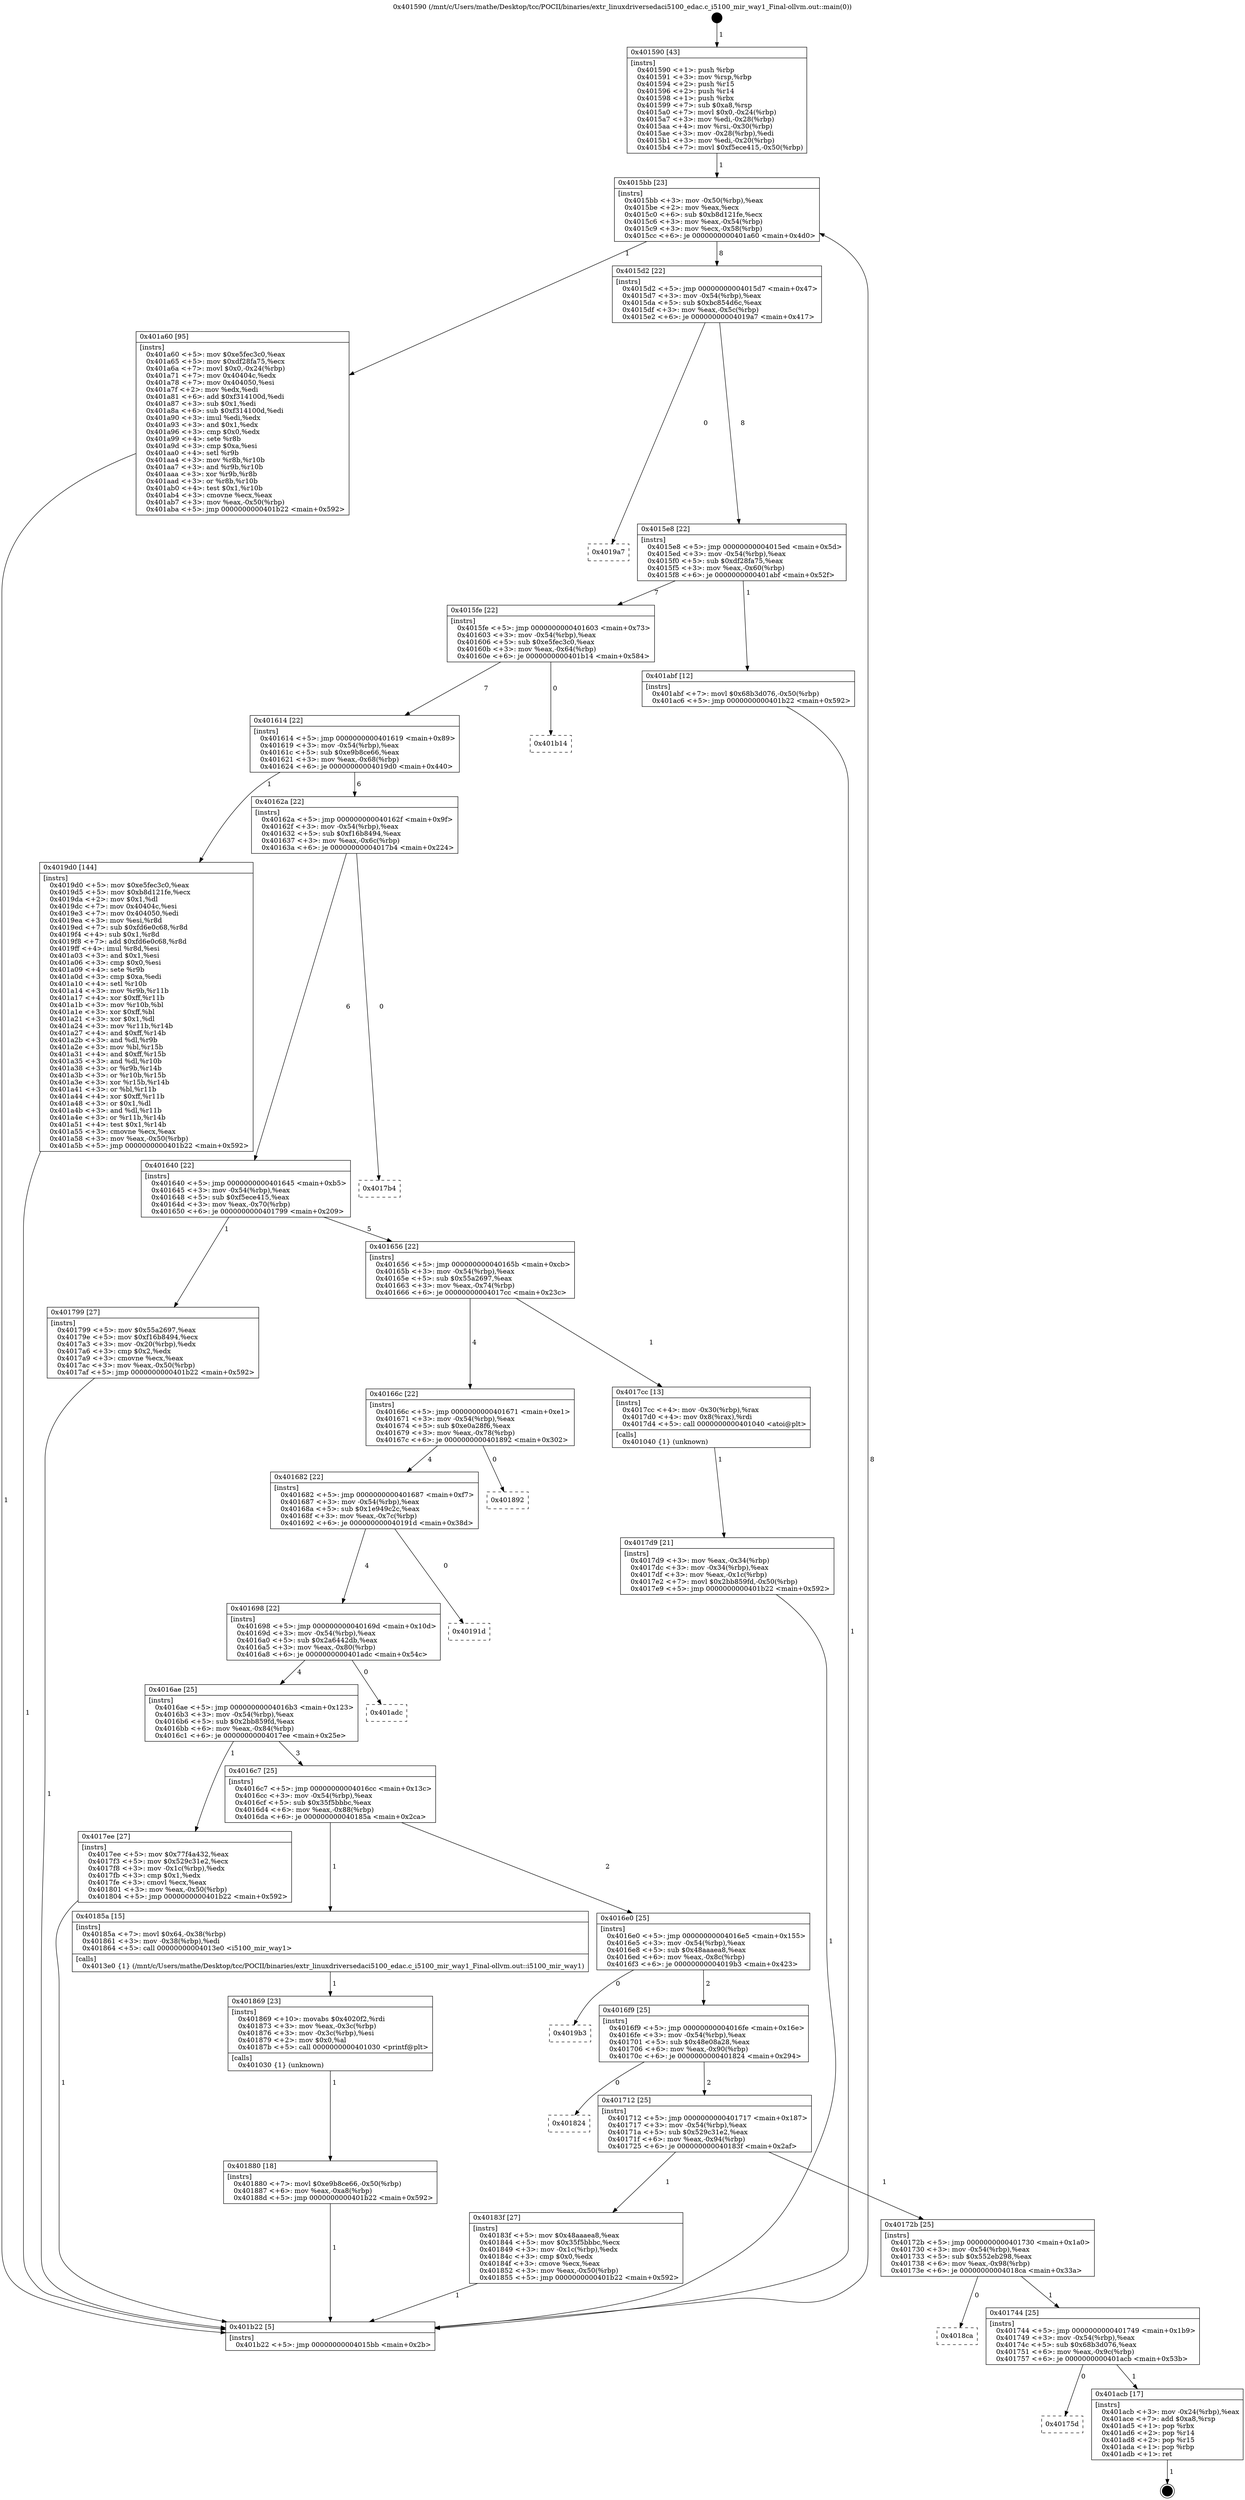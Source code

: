 digraph "0x401590" {
  label = "0x401590 (/mnt/c/Users/mathe/Desktop/tcc/POCII/binaries/extr_linuxdriversedaci5100_edac.c_i5100_mir_way1_Final-ollvm.out::main(0))"
  labelloc = "t"
  node[shape=record]

  Entry [label="",width=0.3,height=0.3,shape=circle,fillcolor=black,style=filled]
  "0x4015bb" [label="{
     0x4015bb [23]\l
     | [instrs]\l
     &nbsp;&nbsp;0x4015bb \<+3\>: mov -0x50(%rbp),%eax\l
     &nbsp;&nbsp;0x4015be \<+2\>: mov %eax,%ecx\l
     &nbsp;&nbsp;0x4015c0 \<+6\>: sub $0xb8d121fe,%ecx\l
     &nbsp;&nbsp;0x4015c6 \<+3\>: mov %eax,-0x54(%rbp)\l
     &nbsp;&nbsp;0x4015c9 \<+3\>: mov %ecx,-0x58(%rbp)\l
     &nbsp;&nbsp;0x4015cc \<+6\>: je 0000000000401a60 \<main+0x4d0\>\l
  }"]
  "0x401a60" [label="{
     0x401a60 [95]\l
     | [instrs]\l
     &nbsp;&nbsp;0x401a60 \<+5\>: mov $0xe5fec3c0,%eax\l
     &nbsp;&nbsp;0x401a65 \<+5\>: mov $0xdf28fa75,%ecx\l
     &nbsp;&nbsp;0x401a6a \<+7\>: movl $0x0,-0x24(%rbp)\l
     &nbsp;&nbsp;0x401a71 \<+7\>: mov 0x40404c,%edx\l
     &nbsp;&nbsp;0x401a78 \<+7\>: mov 0x404050,%esi\l
     &nbsp;&nbsp;0x401a7f \<+2\>: mov %edx,%edi\l
     &nbsp;&nbsp;0x401a81 \<+6\>: add $0xf314100d,%edi\l
     &nbsp;&nbsp;0x401a87 \<+3\>: sub $0x1,%edi\l
     &nbsp;&nbsp;0x401a8a \<+6\>: sub $0xf314100d,%edi\l
     &nbsp;&nbsp;0x401a90 \<+3\>: imul %edi,%edx\l
     &nbsp;&nbsp;0x401a93 \<+3\>: and $0x1,%edx\l
     &nbsp;&nbsp;0x401a96 \<+3\>: cmp $0x0,%edx\l
     &nbsp;&nbsp;0x401a99 \<+4\>: sete %r8b\l
     &nbsp;&nbsp;0x401a9d \<+3\>: cmp $0xa,%esi\l
     &nbsp;&nbsp;0x401aa0 \<+4\>: setl %r9b\l
     &nbsp;&nbsp;0x401aa4 \<+3\>: mov %r8b,%r10b\l
     &nbsp;&nbsp;0x401aa7 \<+3\>: and %r9b,%r10b\l
     &nbsp;&nbsp;0x401aaa \<+3\>: xor %r9b,%r8b\l
     &nbsp;&nbsp;0x401aad \<+3\>: or %r8b,%r10b\l
     &nbsp;&nbsp;0x401ab0 \<+4\>: test $0x1,%r10b\l
     &nbsp;&nbsp;0x401ab4 \<+3\>: cmovne %ecx,%eax\l
     &nbsp;&nbsp;0x401ab7 \<+3\>: mov %eax,-0x50(%rbp)\l
     &nbsp;&nbsp;0x401aba \<+5\>: jmp 0000000000401b22 \<main+0x592\>\l
  }"]
  "0x4015d2" [label="{
     0x4015d2 [22]\l
     | [instrs]\l
     &nbsp;&nbsp;0x4015d2 \<+5\>: jmp 00000000004015d7 \<main+0x47\>\l
     &nbsp;&nbsp;0x4015d7 \<+3\>: mov -0x54(%rbp),%eax\l
     &nbsp;&nbsp;0x4015da \<+5\>: sub $0xbc854d6c,%eax\l
     &nbsp;&nbsp;0x4015df \<+3\>: mov %eax,-0x5c(%rbp)\l
     &nbsp;&nbsp;0x4015e2 \<+6\>: je 00000000004019a7 \<main+0x417\>\l
  }"]
  Exit [label="",width=0.3,height=0.3,shape=circle,fillcolor=black,style=filled,peripheries=2]
  "0x4019a7" [label="{
     0x4019a7\l
  }", style=dashed]
  "0x4015e8" [label="{
     0x4015e8 [22]\l
     | [instrs]\l
     &nbsp;&nbsp;0x4015e8 \<+5\>: jmp 00000000004015ed \<main+0x5d\>\l
     &nbsp;&nbsp;0x4015ed \<+3\>: mov -0x54(%rbp),%eax\l
     &nbsp;&nbsp;0x4015f0 \<+5\>: sub $0xdf28fa75,%eax\l
     &nbsp;&nbsp;0x4015f5 \<+3\>: mov %eax,-0x60(%rbp)\l
     &nbsp;&nbsp;0x4015f8 \<+6\>: je 0000000000401abf \<main+0x52f\>\l
  }"]
  "0x40175d" [label="{
     0x40175d\l
  }", style=dashed]
  "0x401abf" [label="{
     0x401abf [12]\l
     | [instrs]\l
     &nbsp;&nbsp;0x401abf \<+7\>: movl $0x68b3d076,-0x50(%rbp)\l
     &nbsp;&nbsp;0x401ac6 \<+5\>: jmp 0000000000401b22 \<main+0x592\>\l
  }"]
  "0x4015fe" [label="{
     0x4015fe [22]\l
     | [instrs]\l
     &nbsp;&nbsp;0x4015fe \<+5\>: jmp 0000000000401603 \<main+0x73\>\l
     &nbsp;&nbsp;0x401603 \<+3\>: mov -0x54(%rbp),%eax\l
     &nbsp;&nbsp;0x401606 \<+5\>: sub $0xe5fec3c0,%eax\l
     &nbsp;&nbsp;0x40160b \<+3\>: mov %eax,-0x64(%rbp)\l
     &nbsp;&nbsp;0x40160e \<+6\>: je 0000000000401b14 \<main+0x584\>\l
  }"]
  "0x401acb" [label="{
     0x401acb [17]\l
     | [instrs]\l
     &nbsp;&nbsp;0x401acb \<+3\>: mov -0x24(%rbp),%eax\l
     &nbsp;&nbsp;0x401ace \<+7\>: add $0xa8,%rsp\l
     &nbsp;&nbsp;0x401ad5 \<+1\>: pop %rbx\l
     &nbsp;&nbsp;0x401ad6 \<+2\>: pop %r14\l
     &nbsp;&nbsp;0x401ad8 \<+2\>: pop %r15\l
     &nbsp;&nbsp;0x401ada \<+1\>: pop %rbp\l
     &nbsp;&nbsp;0x401adb \<+1\>: ret\l
  }"]
  "0x401b14" [label="{
     0x401b14\l
  }", style=dashed]
  "0x401614" [label="{
     0x401614 [22]\l
     | [instrs]\l
     &nbsp;&nbsp;0x401614 \<+5\>: jmp 0000000000401619 \<main+0x89\>\l
     &nbsp;&nbsp;0x401619 \<+3\>: mov -0x54(%rbp),%eax\l
     &nbsp;&nbsp;0x40161c \<+5\>: sub $0xe9b8ce66,%eax\l
     &nbsp;&nbsp;0x401621 \<+3\>: mov %eax,-0x68(%rbp)\l
     &nbsp;&nbsp;0x401624 \<+6\>: je 00000000004019d0 \<main+0x440\>\l
  }"]
  "0x401744" [label="{
     0x401744 [25]\l
     | [instrs]\l
     &nbsp;&nbsp;0x401744 \<+5\>: jmp 0000000000401749 \<main+0x1b9\>\l
     &nbsp;&nbsp;0x401749 \<+3\>: mov -0x54(%rbp),%eax\l
     &nbsp;&nbsp;0x40174c \<+5\>: sub $0x68b3d076,%eax\l
     &nbsp;&nbsp;0x401751 \<+6\>: mov %eax,-0x9c(%rbp)\l
     &nbsp;&nbsp;0x401757 \<+6\>: je 0000000000401acb \<main+0x53b\>\l
  }"]
  "0x4019d0" [label="{
     0x4019d0 [144]\l
     | [instrs]\l
     &nbsp;&nbsp;0x4019d0 \<+5\>: mov $0xe5fec3c0,%eax\l
     &nbsp;&nbsp;0x4019d5 \<+5\>: mov $0xb8d121fe,%ecx\l
     &nbsp;&nbsp;0x4019da \<+2\>: mov $0x1,%dl\l
     &nbsp;&nbsp;0x4019dc \<+7\>: mov 0x40404c,%esi\l
     &nbsp;&nbsp;0x4019e3 \<+7\>: mov 0x404050,%edi\l
     &nbsp;&nbsp;0x4019ea \<+3\>: mov %esi,%r8d\l
     &nbsp;&nbsp;0x4019ed \<+7\>: sub $0xfd6e0c68,%r8d\l
     &nbsp;&nbsp;0x4019f4 \<+4\>: sub $0x1,%r8d\l
     &nbsp;&nbsp;0x4019f8 \<+7\>: add $0xfd6e0c68,%r8d\l
     &nbsp;&nbsp;0x4019ff \<+4\>: imul %r8d,%esi\l
     &nbsp;&nbsp;0x401a03 \<+3\>: and $0x1,%esi\l
     &nbsp;&nbsp;0x401a06 \<+3\>: cmp $0x0,%esi\l
     &nbsp;&nbsp;0x401a09 \<+4\>: sete %r9b\l
     &nbsp;&nbsp;0x401a0d \<+3\>: cmp $0xa,%edi\l
     &nbsp;&nbsp;0x401a10 \<+4\>: setl %r10b\l
     &nbsp;&nbsp;0x401a14 \<+3\>: mov %r9b,%r11b\l
     &nbsp;&nbsp;0x401a17 \<+4\>: xor $0xff,%r11b\l
     &nbsp;&nbsp;0x401a1b \<+3\>: mov %r10b,%bl\l
     &nbsp;&nbsp;0x401a1e \<+3\>: xor $0xff,%bl\l
     &nbsp;&nbsp;0x401a21 \<+3\>: xor $0x1,%dl\l
     &nbsp;&nbsp;0x401a24 \<+3\>: mov %r11b,%r14b\l
     &nbsp;&nbsp;0x401a27 \<+4\>: and $0xff,%r14b\l
     &nbsp;&nbsp;0x401a2b \<+3\>: and %dl,%r9b\l
     &nbsp;&nbsp;0x401a2e \<+3\>: mov %bl,%r15b\l
     &nbsp;&nbsp;0x401a31 \<+4\>: and $0xff,%r15b\l
     &nbsp;&nbsp;0x401a35 \<+3\>: and %dl,%r10b\l
     &nbsp;&nbsp;0x401a38 \<+3\>: or %r9b,%r14b\l
     &nbsp;&nbsp;0x401a3b \<+3\>: or %r10b,%r15b\l
     &nbsp;&nbsp;0x401a3e \<+3\>: xor %r15b,%r14b\l
     &nbsp;&nbsp;0x401a41 \<+3\>: or %bl,%r11b\l
     &nbsp;&nbsp;0x401a44 \<+4\>: xor $0xff,%r11b\l
     &nbsp;&nbsp;0x401a48 \<+3\>: or $0x1,%dl\l
     &nbsp;&nbsp;0x401a4b \<+3\>: and %dl,%r11b\l
     &nbsp;&nbsp;0x401a4e \<+3\>: or %r11b,%r14b\l
     &nbsp;&nbsp;0x401a51 \<+4\>: test $0x1,%r14b\l
     &nbsp;&nbsp;0x401a55 \<+3\>: cmovne %ecx,%eax\l
     &nbsp;&nbsp;0x401a58 \<+3\>: mov %eax,-0x50(%rbp)\l
     &nbsp;&nbsp;0x401a5b \<+5\>: jmp 0000000000401b22 \<main+0x592\>\l
  }"]
  "0x40162a" [label="{
     0x40162a [22]\l
     | [instrs]\l
     &nbsp;&nbsp;0x40162a \<+5\>: jmp 000000000040162f \<main+0x9f\>\l
     &nbsp;&nbsp;0x40162f \<+3\>: mov -0x54(%rbp),%eax\l
     &nbsp;&nbsp;0x401632 \<+5\>: sub $0xf16b8494,%eax\l
     &nbsp;&nbsp;0x401637 \<+3\>: mov %eax,-0x6c(%rbp)\l
     &nbsp;&nbsp;0x40163a \<+6\>: je 00000000004017b4 \<main+0x224\>\l
  }"]
  "0x4018ca" [label="{
     0x4018ca\l
  }", style=dashed]
  "0x4017b4" [label="{
     0x4017b4\l
  }", style=dashed]
  "0x401640" [label="{
     0x401640 [22]\l
     | [instrs]\l
     &nbsp;&nbsp;0x401640 \<+5\>: jmp 0000000000401645 \<main+0xb5\>\l
     &nbsp;&nbsp;0x401645 \<+3\>: mov -0x54(%rbp),%eax\l
     &nbsp;&nbsp;0x401648 \<+5\>: sub $0xf5ece415,%eax\l
     &nbsp;&nbsp;0x40164d \<+3\>: mov %eax,-0x70(%rbp)\l
     &nbsp;&nbsp;0x401650 \<+6\>: je 0000000000401799 \<main+0x209\>\l
  }"]
  "0x401880" [label="{
     0x401880 [18]\l
     | [instrs]\l
     &nbsp;&nbsp;0x401880 \<+7\>: movl $0xe9b8ce66,-0x50(%rbp)\l
     &nbsp;&nbsp;0x401887 \<+6\>: mov %eax,-0xa8(%rbp)\l
     &nbsp;&nbsp;0x40188d \<+5\>: jmp 0000000000401b22 \<main+0x592\>\l
  }"]
  "0x401799" [label="{
     0x401799 [27]\l
     | [instrs]\l
     &nbsp;&nbsp;0x401799 \<+5\>: mov $0x55a2697,%eax\l
     &nbsp;&nbsp;0x40179e \<+5\>: mov $0xf16b8494,%ecx\l
     &nbsp;&nbsp;0x4017a3 \<+3\>: mov -0x20(%rbp),%edx\l
     &nbsp;&nbsp;0x4017a6 \<+3\>: cmp $0x2,%edx\l
     &nbsp;&nbsp;0x4017a9 \<+3\>: cmovne %ecx,%eax\l
     &nbsp;&nbsp;0x4017ac \<+3\>: mov %eax,-0x50(%rbp)\l
     &nbsp;&nbsp;0x4017af \<+5\>: jmp 0000000000401b22 \<main+0x592\>\l
  }"]
  "0x401656" [label="{
     0x401656 [22]\l
     | [instrs]\l
     &nbsp;&nbsp;0x401656 \<+5\>: jmp 000000000040165b \<main+0xcb\>\l
     &nbsp;&nbsp;0x40165b \<+3\>: mov -0x54(%rbp),%eax\l
     &nbsp;&nbsp;0x40165e \<+5\>: sub $0x55a2697,%eax\l
     &nbsp;&nbsp;0x401663 \<+3\>: mov %eax,-0x74(%rbp)\l
     &nbsp;&nbsp;0x401666 \<+6\>: je 00000000004017cc \<main+0x23c\>\l
  }"]
  "0x401b22" [label="{
     0x401b22 [5]\l
     | [instrs]\l
     &nbsp;&nbsp;0x401b22 \<+5\>: jmp 00000000004015bb \<main+0x2b\>\l
  }"]
  "0x401590" [label="{
     0x401590 [43]\l
     | [instrs]\l
     &nbsp;&nbsp;0x401590 \<+1\>: push %rbp\l
     &nbsp;&nbsp;0x401591 \<+3\>: mov %rsp,%rbp\l
     &nbsp;&nbsp;0x401594 \<+2\>: push %r15\l
     &nbsp;&nbsp;0x401596 \<+2\>: push %r14\l
     &nbsp;&nbsp;0x401598 \<+1\>: push %rbx\l
     &nbsp;&nbsp;0x401599 \<+7\>: sub $0xa8,%rsp\l
     &nbsp;&nbsp;0x4015a0 \<+7\>: movl $0x0,-0x24(%rbp)\l
     &nbsp;&nbsp;0x4015a7 \<+3\>: mov %edi,-0x28(%rbp)\l
     &nbsp;&nbsp;0x4015aa \<+4\>: mov %rsi,-0x30(%rbp)\l
     &nbsp;&nbsp;0x4015ae \<+3\>: mov -0x28(%rbp),%edi\l
     &nbsp;&nbsp;0x4015b1 \<+3\>: mov %edi,-0x20(%rbp)\l
     &nbsp;&nbsp;0x4015b4 \<+7\>: movl $0xf5ece415,-0x50(%rbp)\l
  }"]
  "0x401869" [label="{
     0x401869 [23]\l
     | [instrs]\l
     &nbsp;&nbsp;0x401869 \<+10\>: movabs $0x4020f2,%rdi\l
     &nbsp;&nbsp;0x401873 \<+3\>: mov %eax,-0x3c(%rbp)\l
     &nbsp;&nbsp;0x401876 \<+3\>: mov -0x3c(%rbp),%esi\l
     &nbsp;&nbsp;0x401879 \<+2\>: mov $0x0,%al\l
     &nbsp;&nbsp;0x40187b \<+5\>: call 0000000000401030 \<printf@plt\>\l
     | [calls]\l
     &nbsp;&nbsp;0x401030 \{1\} (unknown)\l
  }"]
  "0x4017cc" [label="{
     0x4017cc [13]\l
     | [instrs]\l
     &nbsp;&nbsp;0x4017cc \<+4\>: mov -0x30(%rbp),%rax\l
     &nbsp;&nbsp;0x4017d0 \<+4\>: mov 0x8(%rax),%rdi\l
     &nbsp;&nbsp;0x4017d4 \<+5\>: call 0000000000401040 \<atoi@plt\>\l
     | [calls]\l
     &nbsp;&nbsp;0x401040 \{1\} (unknown)\l
  }"]
  "0x40166c" [label="{
     0x40166c [22]\l
     | [instrs]\l
     &nbsp;&nbsp;0x40166c \<+5\>: jmp 0000000000401671 \<main+0xe1\>\l
     &nbsp;&nbsp;0x401671 \<+3\>: mov -0x54(%rbp),%eax\l
     &nbsp;&nbsp;0x401674 \<+5\>: sub $0xe0a28f6,%eax\l
     &nbsp;&nbsp;0x401679 \<+3\>: mov %eax,-0x78(%rbp)\l
     &nbsp;&nbsp;0x40167c \<+6\>: je 0000000000401892 \<main+0x302\>\l
  }"]
  "0x4017d9" [label="{
     0x4017d9 [21]\l
     | [instrs]\l
     &nbsp;&nbsp;0x4017d9 \<+3\>: mov %eax,-0x34(%rbp)\l
     &nbsp;&nbsp;0x4017dc \<+3\>: mov -0x34(%rbp),%eax\l
     &nbsp;&nbsp;0x4017df \<+3\>: mov %eax,-0x1c(%rbp)\l
     &nbsp;&nbsp;0x4017e2 \<+7\>: movl $0x2bb859fd,-0x50(%rbp)\l
     &nbsp;&nbsp;0x4017e9 \<+5\>: jmp 0000000000401b22 \<main+0x592\>\l
  }"]
  "0x40172b" [label="{
     0x40172b [25]\l
     | [instrs]\l
     &nbsp;&nbsp;0x40172b \<+5\>: jmp 0000000000401730 \<main+0x1a0\>\l
     &nbsp;&nbsp;0x401730 \<+3\>: mov -0x54(%rbp),%eax\l
     &nbsp;&nbsp;0x401733 \<+5\>: sub $0x552eb298,%eax\l
     &nbsp;&nbsp;0x401738 \<+6\>: mov %eax,-0x98(%rbp)\l
     &nbsp;&nbsp;0x40173e \<+6\>: je 00000000004018ca \<main+0x33a\>\l
  }"]
  "0x401892" [label="{
     0x401892\l
  }", style=dashed]
  "0x401682" [label="{
     0x401682 [22]\l
     | [instrs]\l
     &nbsp;&nbsp;0x401682 \<+5\>: jmp 0000000000401687 \<main+0xf7\>\l
     &nbsp;&nbsp;0x401687 \<+3\>: mov -0x54(%rbp),%eax\l
     &nbsp;&nbsp;0x40168a \<+5\>: sub $0x1e949c2c,%eax\l
     &nbsp;&nbsp;0x40168f \<+3\>: mov %eax,-0x7c(%rbp)\l
     &nbsp;&nbsp;0x401692 \<+6\>: je 000000000040191d \<main+0x38d\>\l
  }"]
  "0x40183f" [label="{
     0x40183f [27]\l
     | [instrs]\l
     &nbsp;&nbsp;0x40183f \<+5\>: mov $0x48aaaea8,%eax\l
     &nbsp;&nbsp;0x401844 \<+5\>: mov $0x35f5bbbc,%ecx\l
     &nbsp;&nbsp;0x401849 \<+3\>: mov -0x1c(%rbp),%edx\l
     &nbsp;&nbsp;0x40184c \<+3\>: cmp $0x0,%edx\l
     &nbsp;&nbsp;0x40184f \<+3\>: cmove %ecx,%eax\l
     &nbsp;&nbsp;0x401852 \<+3\>: mov %eax,-0x50(%rbp)\l
     &nbsp;&nbsp;0x401855 \<+5\>: jmp 0000000000401b22 \<main+0x592\>\l
  }"]
  "0x40191d" [label="{
     0x40191d\l
  }", style=dashed]
  "0x401698" [label="{
     0x401698 [22]\l
     | [instrs]\l
     &nbsp;&nbsp;0x401698 \<+5\>: jmp 000000000040169d \<main+0x10d\>\l
     &nbsp;&nbsp;0x40169d \<+3\>: mov -0x54(%rbp),%eax\l
     &nbsp;&nbsp;0x4016a0 \<+5\>: sub $0x2a6442db,%eax\l
     &nbsp;&nbsp;0x4016a5 \<+3\>: mov %eax,-0x80(%rbp)\l
     &nbsp;&nbsp;0x4016a8 \<+6\>: je 0000000000401adc \<main+0x54c\>\l
  }"]
  "0x401712" [label="{
     0x401712 [25]\l
     | [instrs]\l
     &nbsp;&nbsp;0x401712 \<+5\>: jmp 0000000000401717 \<main+0x187\>\l
     &nbsp;&nbsp;0x401717 \<+3\>: mov -0x54(%rbp),%eax\l
     &nbsp;&nbsp;0x40171a \<+5\>: sub $0x529c31e2,%eax\l
     &nbsp;&nbsp;0x40171f \<+6\>: mov %eax,-0x94(%rbp)\l
     &nbsp;&nbsp;0x401725 \<+6\>: je 000000000040183f \<main+0x2af\>\l
  }"]
  "0x401adc" [label="{
     0x401adc\l
  }", style=dashed]
  "0x4016ae" [label="{
     0x4016ae [25]\l
     | [instrs]\l
     &nbsp;&nbsp;0x4016ae \<+5\>: jmp 00000000004016b3 \<main+0x123\>\l
     &nbsp;&nbsp;0x4016b3 \<+3\>: mov -0x54(%rbp),%eax\l
     &nbsp;&nbsp;0x4016b6 \<+5\>: sub $0x2bb859fd,%eax\l
     &nbsp;&nbsp;0x4016bb \<+6\>: mov %eax,-0x84(%rbp)\l
     &nbsp;&nbsp;0x4016c1 \<+6\>: je 00000000004017ee \<main+0x25e\>\l
  }"]
  "0x401824" [label="{
     0x401824\l
  }", style=dashed]
  "0x4017ee" [label="{
     0x4017ee [27]\l
     | [instrs]\l
     &nbsp;&nbsp;0x4017ee \<+5\>: mov $0x77f4a432,%eax\l
     &nbsp;&nbsp;0x4017f3 \<+5\>: mov $0x529c31e2,%ecx\l
     &nbsp;&nbsp;0x4017f8 \<+3\>: mov -0x1c(%rbp),%edx\l
     &nbsp;&nbsp;0x4017fb \<+3\>: cmp $0x1,%edx\l
     &nbsp;&nbsp;0x4017fe \<+3\>: cmovl %ecx,%eax\l
     &nbsp;&nbsp;0x401801 \<+3\>: mov %eax,-0x50(%rbp)\l
     &nbsp;&nbsp;0x401804 \<+5\>: jmp 0000000000401b22 \<main+0x592\>\l
  }"]
  "0x4016c7" [label="{
     0x4016c7 [25]\l
     | [instrs]\l
     &nbsp;&nbsp;0x4016c7 \<+5\>: jmp 00000000004016cc \<main+0x13c\>\l
     &nbsp;&nbsp;0x4016cc \<+3\>: mov -0x54(%rbp),%eax\l
     &nbsp;&nbsp;0x4016cf \<+5\>: sub $0x35f5bbbc,%eax\l
     &nbsp;&nbsp;0x4016d4 \<+6\>: mov %eax,-0x88(%rbp)\l
     &nbsp;&nbsp;0x4016da \<+6\>: je 000000000040185a \<main+0x2ca\>\l
  }"]
  "0x4016f9" [label="{
     0x4016f9 [25]\l
     | [instrs]\l
     &nbsp;&nbsp;0x4016f9 \<+5\>: jmp 00000000004016fe \<main+0x16e\>\l
     &nbsp;&nbsp;0x4016fe \<+3\>: mov -0x54(%rbp),%eax\l
     &nbsp;&nbsp;0x401701 \<+5\>: sub $0x48e08a28,%eax\l
     &nbsp;&nbsp;0x401706 \<+6\>: mov %eax,-0x90(%rbp)\l
     &nbsp;&nbsp;0x40170c \<+6\>: je 0000000000401824 \<main+0x294\>\l
  }"]
  "0x40185a" [label="{
     0x40185a [15]\l
     | [instrs]\l
     &nbsp;&nbsp;0x40185a \<+7\>: movl $0x64,-0x38(%rbp)\l
     &nbsp;&nbsp;0x401861 \<+3\>: mov -0x38(%rbp),%edi\l
     &nbsp;&nbsp;0x401864 \<+5\>: call 00000000004013e0 \<i5100_mir_way1\>\l
     | [calls]\l
     &nbsp;&nbsp;0x4013e0 \{1\} (/mnt/c/Users/mathe/Desktop/tcc/POCII/binaries/extr_linuxdriversedaci5100_edac.c_i5100_mir_way1_Final-ollvm.out::i5100_mir_way1)\l
  }"]
  "0x4016e0" [label="{
     0x4016e0 [25]\l
     | [instrs]\l
     &nbsp;&nbsp;0x4016e0 \<+5\>: jmp 00000000004016e5 \<main+0x155\>\l
     &nbsp;&nbsp;0x4016e5 \<+3\>: mov -0x54(%rbp),%eax\l
     &nbsp;&nbsp;0x4016e8 \<+5\>: sub $0x48aaaea8,%eax\l
     &nbsp;&nbsp;0x4016ed \<+6\>: mov %eax,-0x8c(%rbp)\l
     &nbsp;&nbsp;0x4016f3 \<+6\>: je 00000000004019b3 \<main+0x423\>\l
  }"]
  "0x4019b3" [label="{
     0x4019b3\l
  }", style=dashed]
  Entry -> "0x401590" [label=" 1"]
  "0x4015bb" -> "0x401a60" [label=" 1"]
  "0x4015bb" -> "0x4015d2" [label=" 8"]
  "0x401acb" -> Exit [label=" 1"]
  "0x4015d2" -> "0x4019a7" [label=" 0"]
  "0x4015d2" -> "0x4015e8" [label=" 8"]
  "0x401744" -> "0x40175d" [label=" 0"]
  "0x4015e8" -> "0x401abf" [label=" 1"]
  "0x4015e8" -> "0x4015fe" [label=" 7"]
  "0x401744" -> "0x401acb" [label=" 1"]
  "0x4015fe" -> "0x401b14" [label=" 0"]
  "0x4015fe" -> "0x401614" [label=" 7"]
  "0x40172b" -> "0x401744" [label=" 1"]
  "0x401614" -> "0x4019d0" [label=" 1"]
  "0x401614" -> "0x40162a" [label=" 6"]
  "0x40172b" -> "0x4018ca" [label=" 0"]
  "0x40162a" -> "0x4017b4" [label=" 0"]
  "0x40162a" -> "0x401640" [label=" 6"]
  "0x401abf" -> "0x401b22" [label=" 1"]
  "0x401640" -> "0x401799" [label=" 1"]
  "0x401640" -> "0x401656" [label=" 5"]
  "0x401799" -> "0x401b22" [label=" 1"]
  "0x401590" -> "0x4015bb" [label=" 1"]
  "0x401b22" -> "0x4015bb" [label=" 8"]
  "0x401a60" -> "0x401b22" [label=" 1"]
  "0x401656" -> "0x4017cc" [label=" 1"]
  "0x401656" -> "0x40166c" [label=" 4"]
  "0x4017cc" -> "0x4017d9" [label=" 1"]
  "0x4017d9" -> "0x401b22" [label=" 1"]
  "0x4019d0" -> "0x401b22" [label=" 1"]
  "0x40166c" -> "0x401892" [label=" 0"]
  "0x40166c" -> "0x401682" [label=" 4"]
  "0x401880" -> "0x401b22" [label=" 1"]
  "0x401682" -> "0x40191d" [label=" 0"]
  "0x401682" -> "0x401698" [label=" 4"]
  "0x401869" -> "0x401880" [label=" 1"]
  "0x401698" -> "0x401adc" [label=" 0"]
  "0x401698" -> "0x4016ae" [label=" 4"]
  "0x40183f" -> "0x401b22" [label=" 1"]
  "0x4016ae" -> "0x4017ee" [label=" 1"]
  "0x4016ae" -> "0x4016c7" [label=" 3"]
  "0x4017ee" -> "0x401b22" [label=" 1"]
  "0x401712" -> "0x40172b" [label=" 1"]
  "0x4016c7" -> "0x40185a" [label=" 1"]
  "0x4016c7" -> "0x4016e0" [label=" 2"]
  "0x40185a" -> "0x401869" [label=" 1"]
  "0x4016e0" -> "0x4019b3" [label=" 0"]
  "0x4016e0" -> "0x4016f9" [label=" 2"]
  "0x401712" -> "0x40183f" [label=" 1"]
  "0x4016f9" -> "0x401824" [label=" 0"]
  "0x4016f9" -> "0x401712" [label=" 2"]
}
